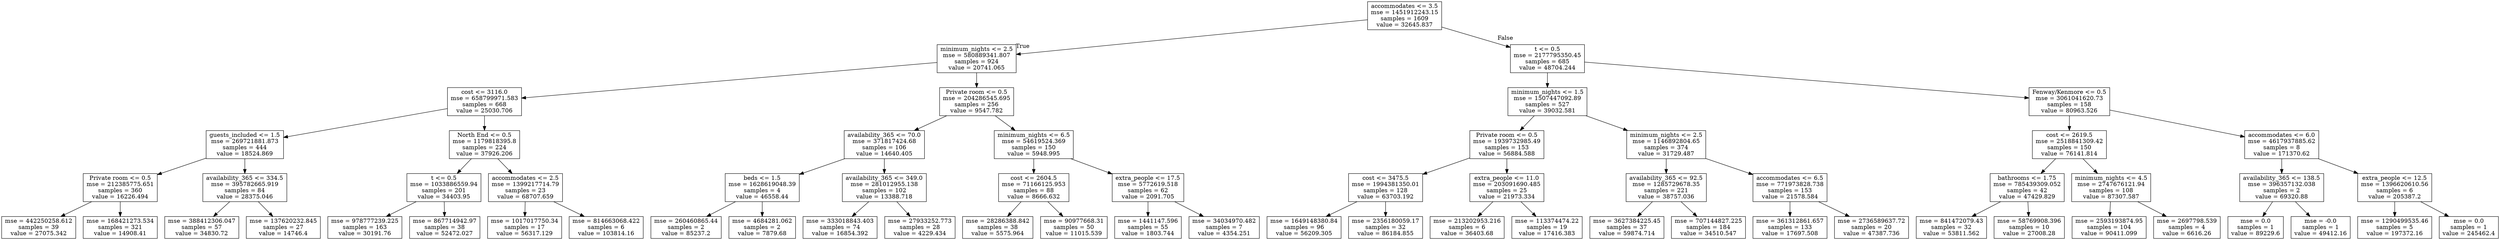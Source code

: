 digraph Tree {
node [shape=box] ;
0 [label="accommodates <= 3.5\nmse = 1451912243.15\nsamples = 1609\nvalue = 32645.837"] ;
1 [label="minimum_nights <= 2.5\nmse = 580889341.807\nsamples = 924\nvalue = 20741.065"] ;
0 -> 1 [labeldistance=2.5, labelangle=45, headlabel="True"] ;
2 [label="cost <= 3116.0\nmse = 658799971.583\nsamples = 668\nvalue = 25030.706"] ;
1 -> 2 ;
3 [label="guests_included <= 1.5\nmse = 269721881.873\nsamples = 444\nvalue = 18524.869"] ;
2 -> 3 ;
4 [label="Private room <= 0.5\nmse = 212385775.651\nsamples = 360\nvalue = 16226.494"] ;
3 -> 4 ;
5 [label="mse = 442250258.612\nsamples = 39\nvalue = 27075.342"] ;
4 -> 5 ;
6 [label="mse = 168421273.534\nsamples = 321\nvalue = 14908.41"] ;
4 -> 6 ;
7 [label="availability_365 <= 334.5\nmse = 395782665.919\nsamples = 84\nvalue = 28375.046"] ;
3 -> 7 ;
8 [label="mse = 388412306.047\nsamples = 57\nvalue = 34830.72"] ;
7 -> 8 ;
9 [label="mse = 137620232.845\nsamples = 27\nvalue = 14746.4"] ;
7 -> 9 ;
10 [label="North End <= 0.5\nmse = 1179818395.8\nsamples = 224\nvalue = 37926.206"] ;
2 -> 10 ;
11 [label="t <= 0.5\nmse = 1033886559.94\nsamples = 201\nvalue = 34403.95"] ;
10 -> 11 ;
12 [label="mse = 978777239.225\nsamples = 163\nvalue = 30191.76"] ;
11 -> 12 ;
13 [label="mse = 867714942.97\nsamples = 38\nvalue = 52472.027"] ;
11 -> 13 ;
14 [label="accommodates <= 2.5\nmse = 1399217714.79\nsamples = 23\nvalue = 68707.659"] ;
10 -> 14 ;
15 [label="mse = 1017017750.34\nsamples = 17\nvalue = 56317.129"] ;
14 -> 15 ;
16 [label="mse = 814663068.422\nsamples = 6\nvalue = 103814.16"] ;
14 -> 16 ;
17 [label="Private room <= 0.5\nmse = 204286545.695\nsamples = 256\nvalue = 9547.782"] ;
1 -> 17 ;
18 [label="availability_365 <= 70.0\nmse = 371817424.68\nsamples = 106\nvalue = 14640.405"] ;
17 -> 18 ;
19 [label="beds <= 1.5\nmse = 1628619048.39\nsamples = 4\nvalue = 46558.44"] ;
18 -> 19 ;
20 [label="mse = 260460865.44\nsamples = 2\nvalue = 85237.2"] ;
19 -> 20 ;
21 [label="mse = 4684281.062\nsamples = 2\nvalue = 7879.68"] ;
19 -> 21 ;
22 [label="availability_365 <= 349.0\nmse = 281012955.138\nsamples = 102\nvalue = 13388.718"] ;
18 -> 22 ;
23 [label="mse = 333018843.403\nsamples = 74\nvalue = 16854.392"] ;
22 -> 23 ;
24 [label="mse = 27933252.773\nsamples = 28\nvalue = 4229.434"] ;
22 -> 24 ;
25 [label="minimum_nights <= 6.5\nmse = 54619524.369\nsamples = 150\nvalue = 5948.995"] ;
17 -> 25 ;
26 [label="cost <= 2604.5\nmse = 71166125.953\nsamples = 88\nvalue = 8666.632"] ;
25 -> 26 ;
27 [label="mse = 28286388.842\nsamples = 38\nvalue = 5575.964"] ;
26 -> 27 ;
28 [label="mse = 90977668.31\nsamples = 50\nvalue = 11015.539"] ;
26 -> 28 ;
29 [label="extra_people <= 17.5\nmse = 5772619.518\nsamples = 62\nvalue = 2091.705"] ;
25 -> 29 ;
30 [label="mse = 1441147.596\nsamples = 55\nvalue = 1803.744"] ;
29 -> 30 ;
31 [label="mse = 34034970.482\nsamples = 7\nvalue = 4354.251"] ;
29 -> 31 ;
32 [label="t <= 0.5\nmse = 2177795350.45\nsamples = 685\nvalue = 48704.244"] ;
0 -> 32 [labeldistance=2.5, labelangle=-45, headlabel="False"] ;
33 [label="minimum_nights <= 1.5\nmse = 1507447092.89\nsamples = 527\nvalue = 39032.581"] ;
32 -> 33 ;
34 [label="Private room <= 0.5\nmse = 1939732985.49\nsamples = 153\nvalue = 56884.588"] ;
33 -> 34 ;
35 [label="cost <= 3475.5\nmse = 1994381350.01\nsamples = 128\nvalue = 63703.192"] ;
34 -> 35 ;
36 [label="mse = 1649148380.84\nsamples = 96\nvalue = 56209.305"] ;
35 -> 36 ;
37 [label="mse = 2356180059.17\nsamples = 32\nvalue = 86184.855"] ;
35 -> 37 ;
38 [label="extra_people <= 11.0\nmse = 203091690.485\nsamples = 25\nvalue = 21973.334"] ;
34 -> 38 ;
39 [label="mse = 213202953.216\nsamples = 6\nvalue = 36403.68"] ;
38 -> 39 ;
40 [label="mse = 113374474.22\nsamples = 19\nvalue = 17416.383"] ;
38 -> 40 ;
41 [label="minimum_nights <= 2.5\nmse = 1146892804.65\nsamples = 374\nvalue = 31729.487"] ;
33 -> 41 ;
42 [label="availability_365 <= 92.5\nmse = 1285729678.35\nsamples = 221\nvalue = 38757.036"] ;
41 -> 42 ;
43 [label="mse = 3627384225.45\nsamples = 37\nvalue = 59874.714"] ;
42 -> 43 ;
44 [label="mse = 707144827.225\nsamples = 184\nvalue = 34510.547"] ;
42 -> 44 ;
45 [label="accommodates <= 6.5\nmse = 771973828.738\nsamples = 153\nvalue = 21578.584"] ;
41 -> 45 ;
46 [label="mse = 361312861.657\nsamples = 133\nvalue = 17697.508"] ;
45 -> 46 ;
47 [label="mse = 2736589637.72\nsamples = 20\nvalue = 47387.736"] ;
45 -> 47 ;
48 [label="Fenway/Kenmore <= 0.5\nmse = 3061041620.73\nsamples = 158\nvalue = 80963.526"] ;
32 -> 48 ;
49 [label="cost <= 2619.5\nmse = 2518841309.42\nsamples = 150\nvalue = 76141.814"] ;
48 -> 49 ;
50 [label="bathrooms <= 1.75\nmse = 785439309.052\nsamples = 42\nvalue = 47429.829"] ;
49 -> 50 ;
51 [label="mse = 841472079.43\nsamples = 32\nvalue = 53811.562"] ;
50 -> 51 ;
52 [label="mse = 58769908.396\nsamples = 10\nvalue = 27008.28"] ;
50 -> 52 ;
53 [label="minimum_nights <= 4.5\nmse = 2747676121.94\nsamples = 108\nvalue = 87307.587"] ;
49 -> 53 ;
54 [label="mse = 2593193874.95\nsamples = 104\nvalue = 90411.099"] ;
53 -> 54 ;
55 [label="mse = 2697798.539\nsamples = 4\nvalue = 6616.26"] ;
53 -> 55 ;
56 [label="accommodates <= 6.0\nmse = 4617937885.62\nsamples = 8\nvalue = 171370.62"] ;
48 -> 56 ;
57 [label="availability_365 <= 138.5\nmse = 396357132.038\nsamples = 2\nvalue = 69320.88"] ;
56 -> 57 ;
58 [label="mse = 0.0\nsamples = 1\nvalue = 89229.6"] ;
57 -> 58 ;
59 [label="mse = -0.0\nsamples = 1\nvalue = 49412.16"] ;
57 -> 59 ;
60 [label="extra_people <= 12.5\nmse = 1396620610.56\nsamples = 6\nvalue = 205387.2"] ;
56 -> 60 ;
61 [label="mse = 1290499535.46\nsamples = 5\nvalue = 197372.16"] ;
60 -> 61 ;
62 [label="mse = 0.0\nsamples = 1\nvalue = 245462.4"] ;
60 -> 62 ;
}